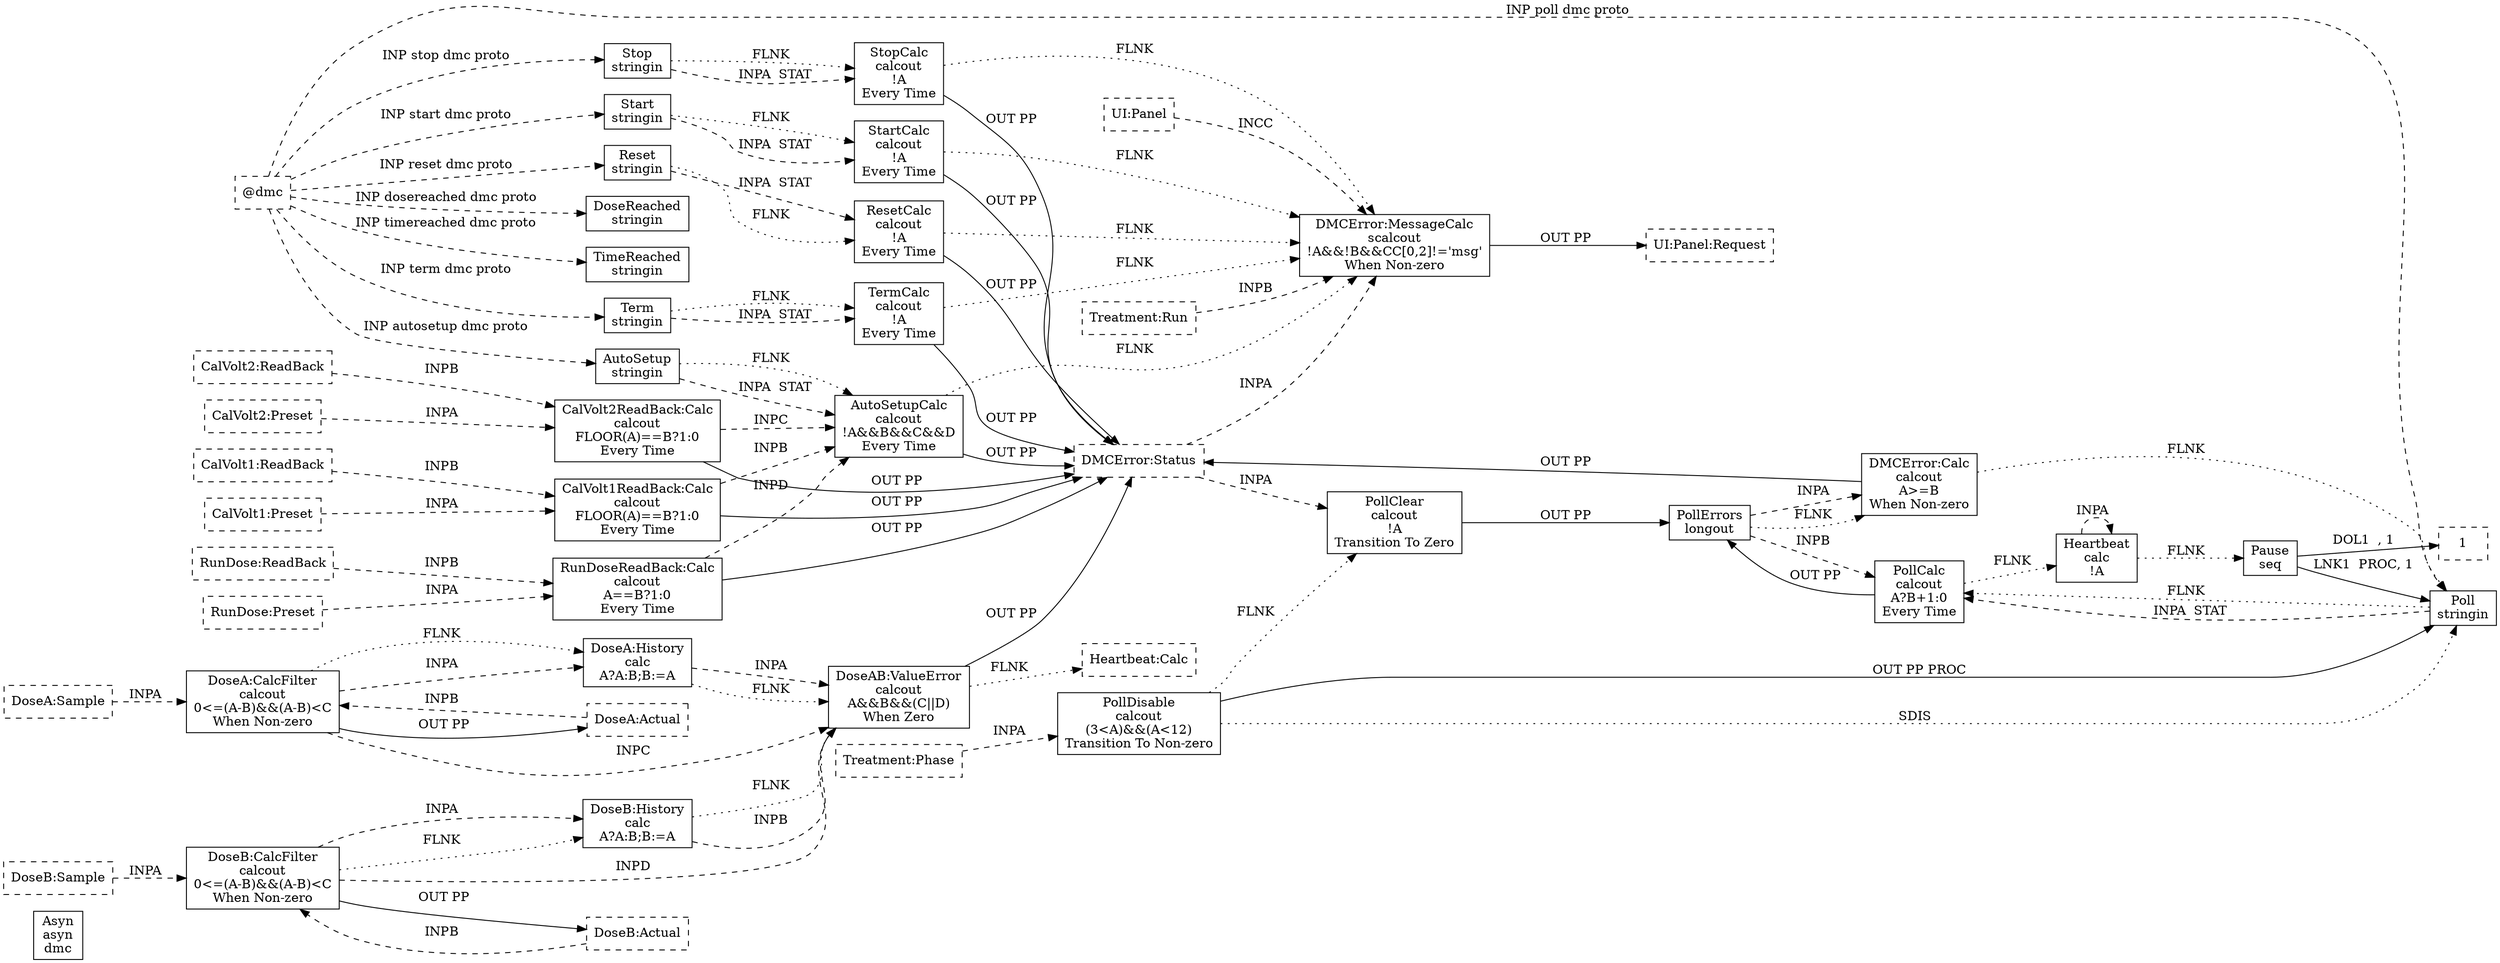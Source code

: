 digraph dmc {
  rankdir=LR;

  "Asyn" [ shape=box, label="Asyn\nasyn\ndmc" ]
  "Reset" [ shape=box, label="Reset\nstringin" ]
  "@dmc" -> "Reset" [ label="INP reset dmc proto", style="dashed" ]
  "Reset" -> "ResetCalc" [ label="FLNK  ", style="dotted" ]
  "ResetCalc" [ shape=box, label="ResetCalc\ncalcout\n!A\nEvery Time" ]
  "Reset" -> "ResetCalc" [ label="INPA  STAT", style="dashed" ]
  "ResetCalc" -> "DMCError:MessageCalc" [ label="FLNK  ", style="dotted" ]
  "ResetCalc" -> "DMCError:Status" [ label="OUT PP ", style="solid" ]
  "AutoSetup" [ shape=box, label="AutoSetup\nstringin" ]
  "@dmc" -> "AutoSetup" [ label="INP autosetup dmc proto", style="dashed" ]
  "AutoSetup" -> "AutoSetupCalc" [ label="FLNK  ", style="dotted" ]
  "AutoSetupCalc" [ shape=box, label="AutoSetupCalc\ncalcout\n!A&&B&&C&&D\nEvery Time" ]
  "CalVolt2ReadBack:Calc" -> "AutoSetupCalc" [ label="INPC  ", style="dashed" ]
  "CalVolt1ReadBack:Calc" -> "AutoSetupCalc" [ label="INPB  ", style="dashed" ]
  "RunDoseReadBack:Calc" -> "AutoSetupCalc" [ label="INPD  ", style="dashed" ]
  "AutoSetup" -> "AutoSetupCalc" [ label="INPA  STAT", style="dashed" ]
  "AutoSetupCalc" -> "DMCError:MessageCalc" [ label="FLNK  ", style="dotted" ]
  "AutoSetupCalc" -> "DMCError:Status" [ label="OUT PP ", style="solid" ]
  "Start" [ shape=box, label="Start\nstringin" ]
  "@dmc" -> "Start" [ label="INP start dmc proto", style="dashed" ]
  "Start" -> "StartCalc" [ label="FLNK  ", style="dotted" ]
  "StartCalc" [ shape=box, label="StartCalc\ncalcout\n!A\nEvery Time" ]
  "Start" -> "StartCalc" [ label="INPA  STAT", style="dashed" ]
  "StartCalc" -> "DMCError:MessageCalc" [ label="FLNK  ", style="dotted" ]
  "StartCalc" -> "DMCError:Status" [ label="OUT PP ", style="solid" ]
  "Poll" [ shape=box, label="Poll\nstringin" ]
  "@dmc" -> "Poll" [ label="INP poll dmc proto", style="dashed" ]
  "PollDisable" -> "Poll" [ label="SDIS  ", style="dotted" ]
  "Poll" -> "PollCalc" [ label="FLNK  ", style="dotted" ]
  "PollDisable" [ shape=box, label="PollDisable\ncalcout\n(3<A)&&(A<12)\nTransition To Non-zero" ]
  "Treatment:Phase" -> "PollDisable" [ label="INPA  ", style="dashed" ]
  "PollDisable" -> "PollClear" [ label="FLNK  ", style="dotted" ]
  "PollDisable" -> "Poll" [ label="OUT PP PROC", style="solid" ]
  "PollCalc" [ shape=box, label="PollCalc\ncalcout\nA?B+1:0\nEvery Time" ]
  "PollErrors" -> "PollCalc" [ label="INPB  ", style="dashed" ]
  "Poll" -> "PollCalc" [ label="INPA  STAT", style="dashed" ]
  "PollCalc" -> "Heartbeat" [ label="FLNK  ", style="dotted" ]
  "PollCalc" -> "PollErrors" [ label="OUT PP ", style="solid" ]
  "Heartbeat" [ shape=box, label="Heartbeat\ncalc\n!A" ]
  "Heartbeat" -> "Heartbeat" [ label="INPA  ", style="dashed" ]
  "Heartbeat" -> "Pause" [ label="FLNK  ", style="dotted" ]
  "Pause" [ shape=box, label="Pause\nseq" ]
  "Pause" -> "Poll" [ label="LNK1  PROC, 1", style="solid" ]
  "Pause" -> "1" [ label="DOL1  , 1", style="solid" ]
  "PollClear" [ shape=box, label="PollClear\ncalcout\n!A\nTransition To Zero" ]
  "DMCError:Status" -> "PollClear" [ label="INPA  ", style="dashed" ]
  "PollClear" -> "PollErrors" [ label="OUT PP ", style="solid" ]
  "PollErrors" [ shape=box, label="PollErrors\nlongout" ]
  "PollErrors" -> "DMCError:Calc" [ label="FLNK  ", style="dotted" ]
  "DMCError:Calc" [ shape=box, label="DMCError:Calc\ncalcout\nA>=B\nWhen Non-zero" ]
  "PollErrors" -> "DMCError:Calc" [ label="INPA  ", style="dashed" ]
  "DMCError:Calc" -> "Poll" [ label="FLNK  ", style="dotted" ]
  "DMCError:Calc" -> "DMCError:Status" [ label="OUT PP ", style="solid" ]
  "DMCError:MessageCalc" [ shape=box, label="DMCError:MessageCalc\nscalcout\n!A&&!B&&CC[0,2]!='msg'\nWhen Non-zero" ]
  "Treatment:Run" -> "DMCError:MessageCalc" [ label="INPB  ", style="dashed" ]
  "DMCError:Status" -> "DMCError:MessageCalc" [ label="INPA  ", style="dashed" ]
  "UI:Panel" -> "DMCError:MessageCalc" [ label="INCC  ", style="dashed" ]
  "DMCError:MessageCalc" -> "UI:Panel:Request" [ label="OUT PP ", style="solid" ]
  "DoseReached" [ shape=box, label="DoseReached\nstringin" ]
  "@dmc" -> "DoseReached" [ label="INP dosereached dmc proto", style="dashed" ]
  "TimeReached" [ shape=box, label="TimeReached\nstringin" ]
  "@dmc" -> "TimeReached" [ label="INP timereached dmc proto", style="dashed" ]
  "Term" [ shape=box, label="Term\nstringin" ]
  "@dmc" -> "Term" [ label="INP term dmc proto", style="dashed" ]
  "Term" -> "TermCalc" [ label="FLNK  ", style="dotted" ]
  "TermCalc" [ shape=box, label="TermCalc\ncalcout\n!A\nEvery Time" ]
  "Term" -> "TermCalc" [ label="INPA  STAT", style="dashed" ]
  "TermCalc" -> "DMCError:MessageCalc" [ label="FLNK  ", style="dotted" ]
  "TermCalc" -> "DMCError:Status" [ label="OUT PP ", style="solid" ]
  "Stop" [ shape=box, label="Stop\nstringin" ]
  "@dmc" -> "Stop" [ label="INP stop dmc proto", style="dashed" ]
  "Stop" -> "StopCalc" [ label="FLNK  ", style="dotted" ]
  "StopCalc" [ shape=box, label="StopCalc\ncalcout\n!A\nEvery Time" ]
  "Stop" -> "StopCalc" [ label="INPA  STAT", style="dashed" ]
  "StopCalc" -> "DMCError:MessageCalc" [ label="FLNK  ", style="dotted" ]
  "StopCalc" -> "DMCError:Status" [ label="OUT PP ", style="solid" ]
  "CalVolt1ReadBack:Calc" [ shape=box, label="CalVolt1ReadBack:Calc\ncalcout\nFLOOR(A)==B?1:0\nEvery Time" ]
  "CalVolt1:ReadBack" -> "CalVolt1ReadBack:Calc" [ label="INPB  ", style="dashed" ]
  "CalVolt1:Preset" -> "CalVolt1ReadBack:Calc" [ label="INPA  ", style="dashed" ]
  "CalVolt1ReadBack:Calc" -> "DMCError:Status" [ label="OUT PP ", style="solid" ]
  "CalVolt2ReadBack:Calc" [ shape=box, label="CalVolt2ReadBack:Calc\ncalcout\nFLOOR(A)==B?1:0\nEvery Time" ]
  "CalVolt2:ReadBack" -> "CalVolt2ReadBack:Calc" [ label="INPB  ", style="dashed" ]
  "CalVolt2:Preset" -> "CalVolt2ReadBack:Calc" [ label="INPA  ", style="dashed" ]
  "CalVolt2ReadBack:Calc" -> "DMCError:Status" [ label="OUT PP ", style="solid" ]
  "RunDoseReadBack:Calc" [ shape=box, label="RunDoseReadBack:Calc\ncalcout\nA==B?1:0\nEvery Time" ]
  "RunDose:ReadBack" -> "RunDoseReadBack:Calc" [ label="INPB  ", style="dashed" ]
  "RunDose:Preset" -> "RunDoseReadBack:Calc" [ label="INPA  ", style="dashed" ]
  "RunDoseReadBack:Calc" -> "DMCError:Status" [ label="OUT PP ", style="solid" ]
  "DoseA:CalcFilter" [ shape=box, label="DoseA:CalcFilter\ncalcout\n0<=(A-B)&&(A-B)<C\nWhen Non-zero" ]
  "DoseA:Actual" -> "DoseA:CalcFilter" [ label="INPB  ", style="dashed" ]
  "DoseA:Sample" -> "DoseA:CalcFilter" [ label="INPA  ", style="dashed" ]
  "DoseA:CalcFilter" -> "DoseA:History" [ label="FLNK  ", style="dotted" ]
  "DoseA:CalcFilter" -> "DoseA:Actual" [ label="OUT PP ", style="solid" ]
  "DoseA:History" [ shape=box, label="DoseA:History\ncalc\nA?A:B;B:=A" ]
  "DoseA:CalcFilter" -> "DoseA:History" [ label="INPA  ", style="dashed" ]
  "DoseA:History" -> "DoseAB:ValueError" [ label="FLNK  ", style="dotted" ]
  "DoseAB:ValueError" [ shape=box, label="DoseAB:ValueError\ncalcout\nA&&B&&(C||D)\nWhen Zero" ]
  "DoseA:CalcFilter" -> "DoseAB:ValueError" [ label="INPC  ", style="dashed" ]
  "DoseB:History" -> "DoseAB:ValueError" [ label="INPB  ", style="dashed" ]
  "DoseB:CalcFilter" -> "DoseAB:ValueError" [ label="INPD  ", style="dashed" ]
  "DoseA:History" -> "DoseAB:ValueError" [ label="INPA  ", style="dashed" ]
  "DoseAB:ValueError" -> "Heartbeat:Calc" [ label="FLNK  ", style="dotted" ]
  "DoseAB:ValueError" -> "DMCError:Status" [ label="OUT PP ", style="solid" ]
  "DoseB:CalcFilter" [ shape=box, label="DoseB:CalcFilter\ncalcout\n0<=(A-B)&&(A-B)<C\nWhen Non-zero" ]
  "DoseB:Actual" -> "DoseB:CalcFilter" [ label="INPB  ", style="dashed" ]
  "DoseB:Sample" -> "DoseB:CalcFilter" [ label="INPA  ", style="dashed" ]
  "DoseB:CalcFilter" -> "DoseB:History" [ label="FLNK  ", style="dotted" ]
  "DoseB:CalcFilter" -> "DoseB:Actual" [ label="OUT PP ", style="solid" ]
  "DoseB:History" [ shape=box, label="DoseB:History\ncalc\nA?A:B;B:=A" ]
  "DoseB:CalcFilter" -> "DoseB:History" [ label="INPA  ", style="dashed" ]
  "DoseB:History" -> "DoseAB:ValueError" [ label="FLNK  ", style="dotted" ]
  "CalVolt2:ReadBack" [ shape=box, style=dashed ]
  "@dmc" [ shape=box, style=dashed ]
  "DMCError:Status" [ shape=box, style=dashed ]
  "Heartbeat:Calc" [ shape=box, style=dashed ]
  "CalVolt1:ReadBack" [ shape=box, style=dashed ]
  "UI:Panel" [ shape=box, style=dashed ]
  "DoseB:Sample" [ shape=box, style=dashed ]
  "CalVolt1:Preset" [ shape=box, style=dashed ]
  "1" [ shape=box, style=dashed ]
  "RunDose:Preset" [ shape=box, style=dashed ]
  "CalVolt2:Preset" [ shape=box, style=dashed ]
  "Treatment:Run" [ shape=box, style=dashed ]
  "RunDose:ReadBack" [ shape=box, style=dashed ]
  "DoseA:Sample" [ shape=box, style=dashed ]
  "DoseA:Actual" [ shape=box, style=dashed ]
  "Treatment:Phase" [ shape=box, style=dashed ]
  "DoseB:Actual" [ shape=box, style=dashed ]
  "UI:Panel:Request" [ shape=box, style=dashed ]

}

